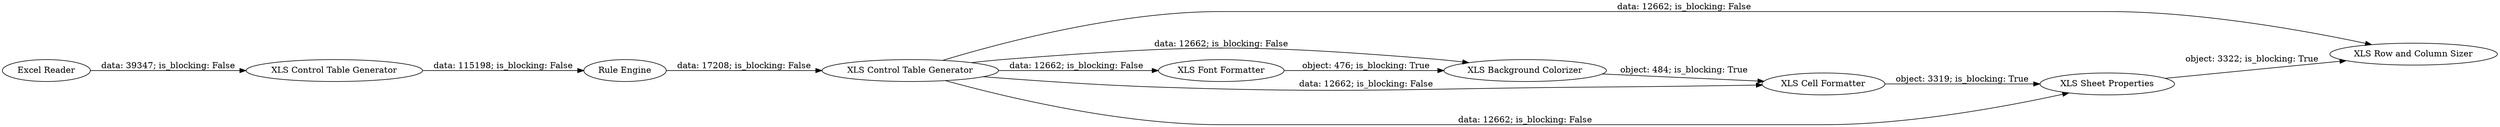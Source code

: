 digraph {
	"-4679174360610340793_9" [label="XLS Row and Column Sizer"]
	"-4679174360610340793_3" [label="Rule Engine"]
	"-4679174360610340793_5" [label="XLS Font Formatter"]
	"-4679174360610340793_6" [label="XLS Background Colorizer"]
	"-4679174360610340793_8" [label="XLS Sheet Properties"]
	"-4679174360610340793_4" [label="XLS Control Table Generator"]
	"-4679174360610340793_1" [label="Excel Reader"]
	"-4679174360610340793_7" [label="XLS Cell Formatter"]
	"-4679174360610340793_2" [label="XLS Control Table Generator"]
	"-4679174360610340793_7" -> "-4679174360610340793_8" [label="object: 3319; is_blocking: True"]
	"-4679174360610340793_4" -> "-4679174360610340793_7" [label="data: 12662; is_blocking: False"]
	"-4679174360610340793_4" -> "-4679174360610340793_5" [label="data: 12662; is_blocking: False"]
	"-4679174360610340793_2" -> "-4679174360610340793_3" [label="data: 115198; is_blocking: False"]
	"-4679174360610340793_1" -> "-4679174360610340793_2" [label="data: 39347; is_blocking: False"]
	"-4679174360610340793_6" -> "-4679174360610340793_7" [label="object: 484; is_blocking: True"]
	"-4679174360610340793_8" -> "-4679174360610340793_9" [label="object: 3322; is_blocking: True"]
	"-4679174360610340793_5" -> "-4679174360610340793_6" [label="object: 476; is_blocking: True"]
	"-4679174360610340793_4" -> "-4679174360610340793_6" [label="data: 12662; is_blocking: False"]
	"-4679174360610340793_4" -> "-4679174360610340793_9" [label="data: 12662; is_blocking: False"]
	"-4679174360610340793_4" -> "-4679174360610340793_8" [label="data: 12662; is_blocking: False"]
	"-4679174360610340793_3" -> "-4679174360610340793_4" [label="data: 17208; is_blocking: False"]
	rankdir=LR
}
